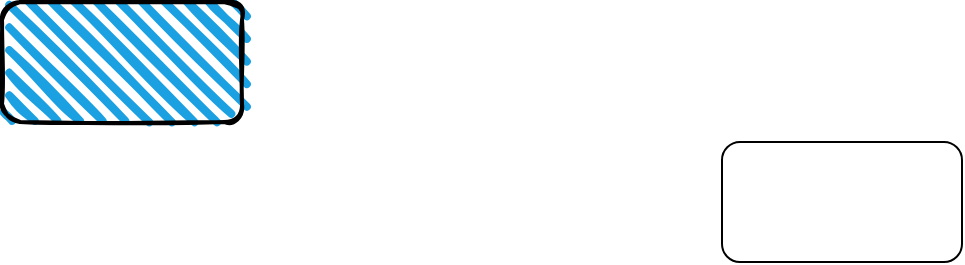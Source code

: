 <mxfile version="13.8.1" type="github">
  <diagram id="Jqg_QKZz-puY7Ck7VIEw" name="第 1 页">
    <mxGraphModel dx="1422" dy="803" grid="1" gridSize="10" guides="1" tooltips="1" connect="1" arrows="1" fold="1" page="1" pageScale="1" pageWidth="827" pageHeight="1169" math="0" shadow="0">
      <root>
        <mxCell id="0" />
        <mxCell id="1" parent="0" />
        <mxCell id="QnWd438oI70Gih-yPQB1-1" value="" style="rounded=1;whiteSpace=wrap;html=1;" vertex="1" parent="1">
          <mxGeometry x="650" y="330" width="120" height="60" as="geometry" />
        </mxCell>
        <mxCell id="QnWd438oI70Gih-yPQB1-2" value="" style="rounded=1;whiteSpace=wrap;html=1;strokeWidth=2;fillWeight=4;hachureGap=8;hachureAngle=45;fillColor=#1ba1e2;sketch=1;" vertex="1" parent="1">
          <mxGeometry x="290" y="260" width="120" height="60" as="geometry" />
        </mxCell>
      </root>
    </mxGraphModel>
  </diagram>
</mxfile>
